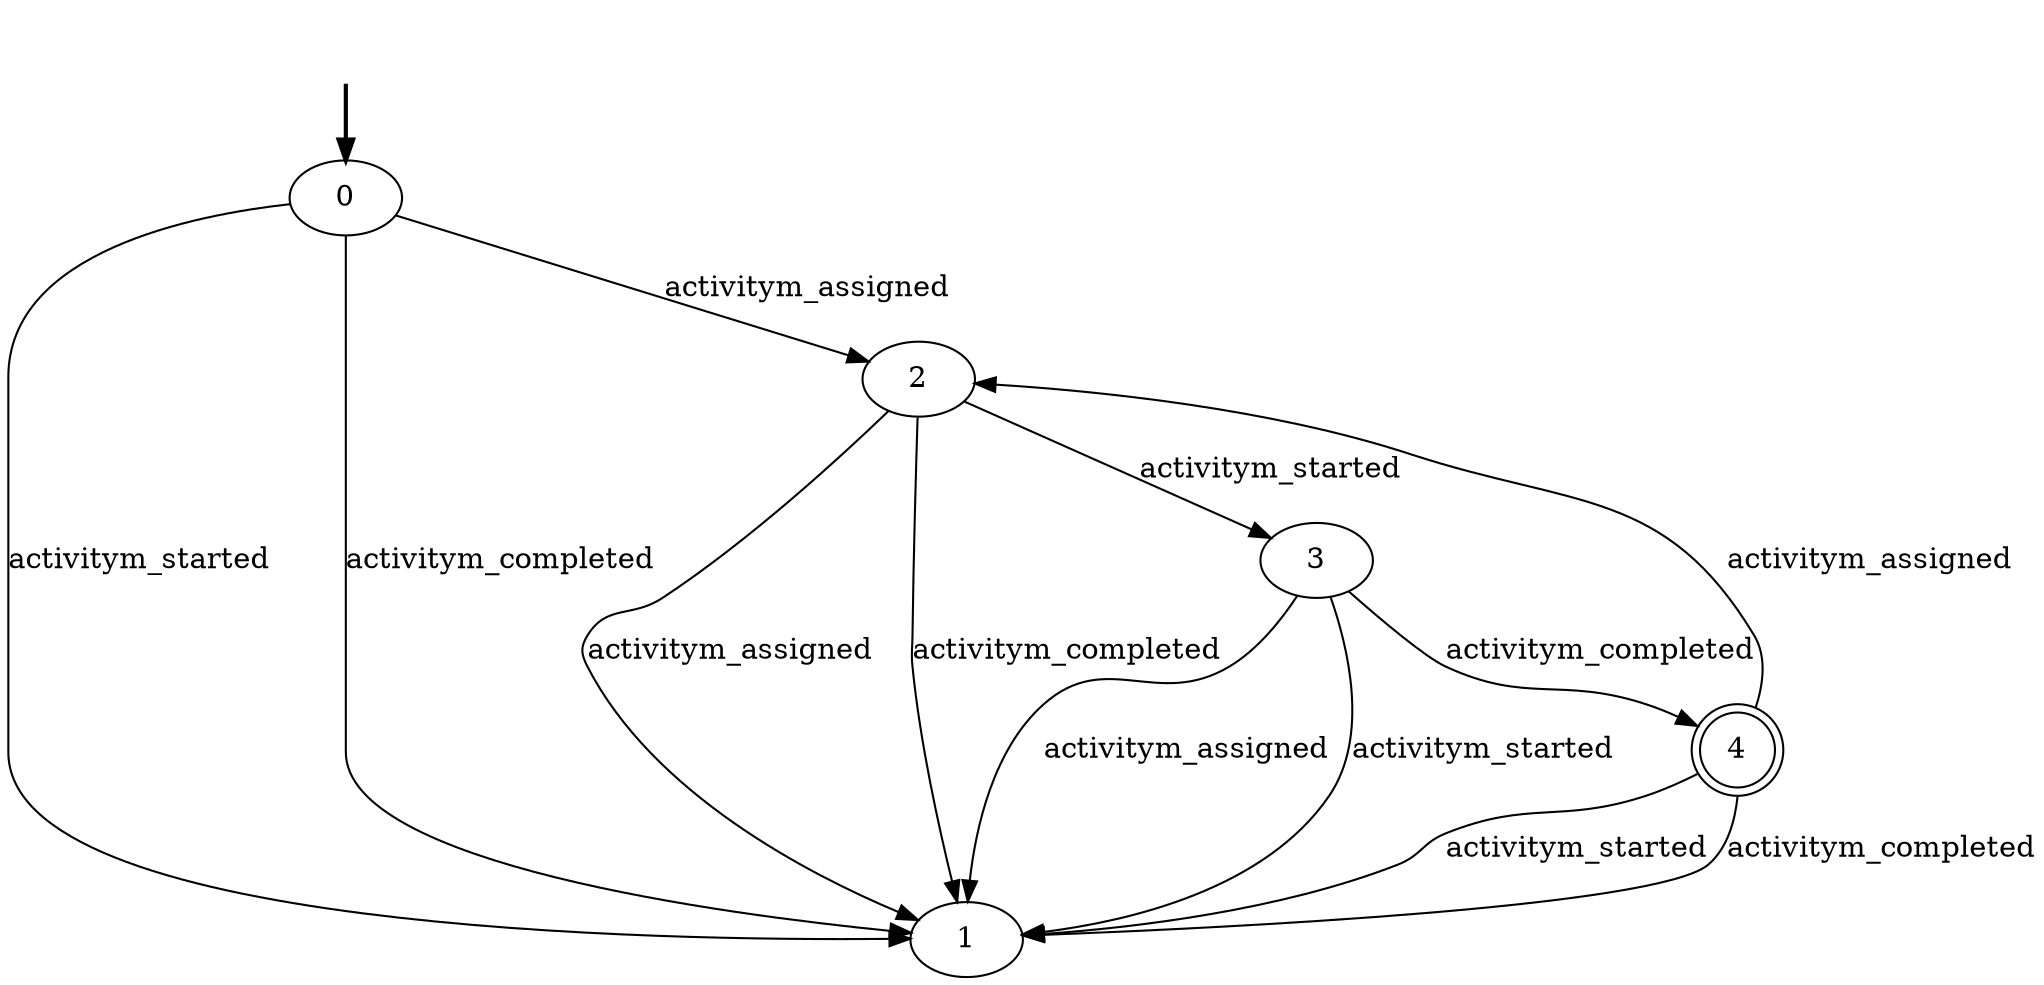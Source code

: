 digraph {
		fake0 [style=invisible]
		0 [root=true]
		1
		2
		3
		4 [shape=doublecircle]
		fake0 -> 0 [style=bold]
		2 -> 1 [label=activitym_assigned]
		2 -> 3 [label=activitym_started]
		2 -> 1 [label=activitym_completed]
		3 -> 1 [label=activitym_assigned]
		3 -> 1 [label=activitym_started]
		3 -> 4 [label=activitym_completed]
		4 -> 2 [label=activitym_assigned]
		4 -> 1 [label=activitym_started]
		4 -> 1 [label=activitym_completed]
		0 -> 2 [label=activitym_assigned]
		0 -> 1 [label=activitym_started]
		0 -> 1 [label=activitym_completed]
}